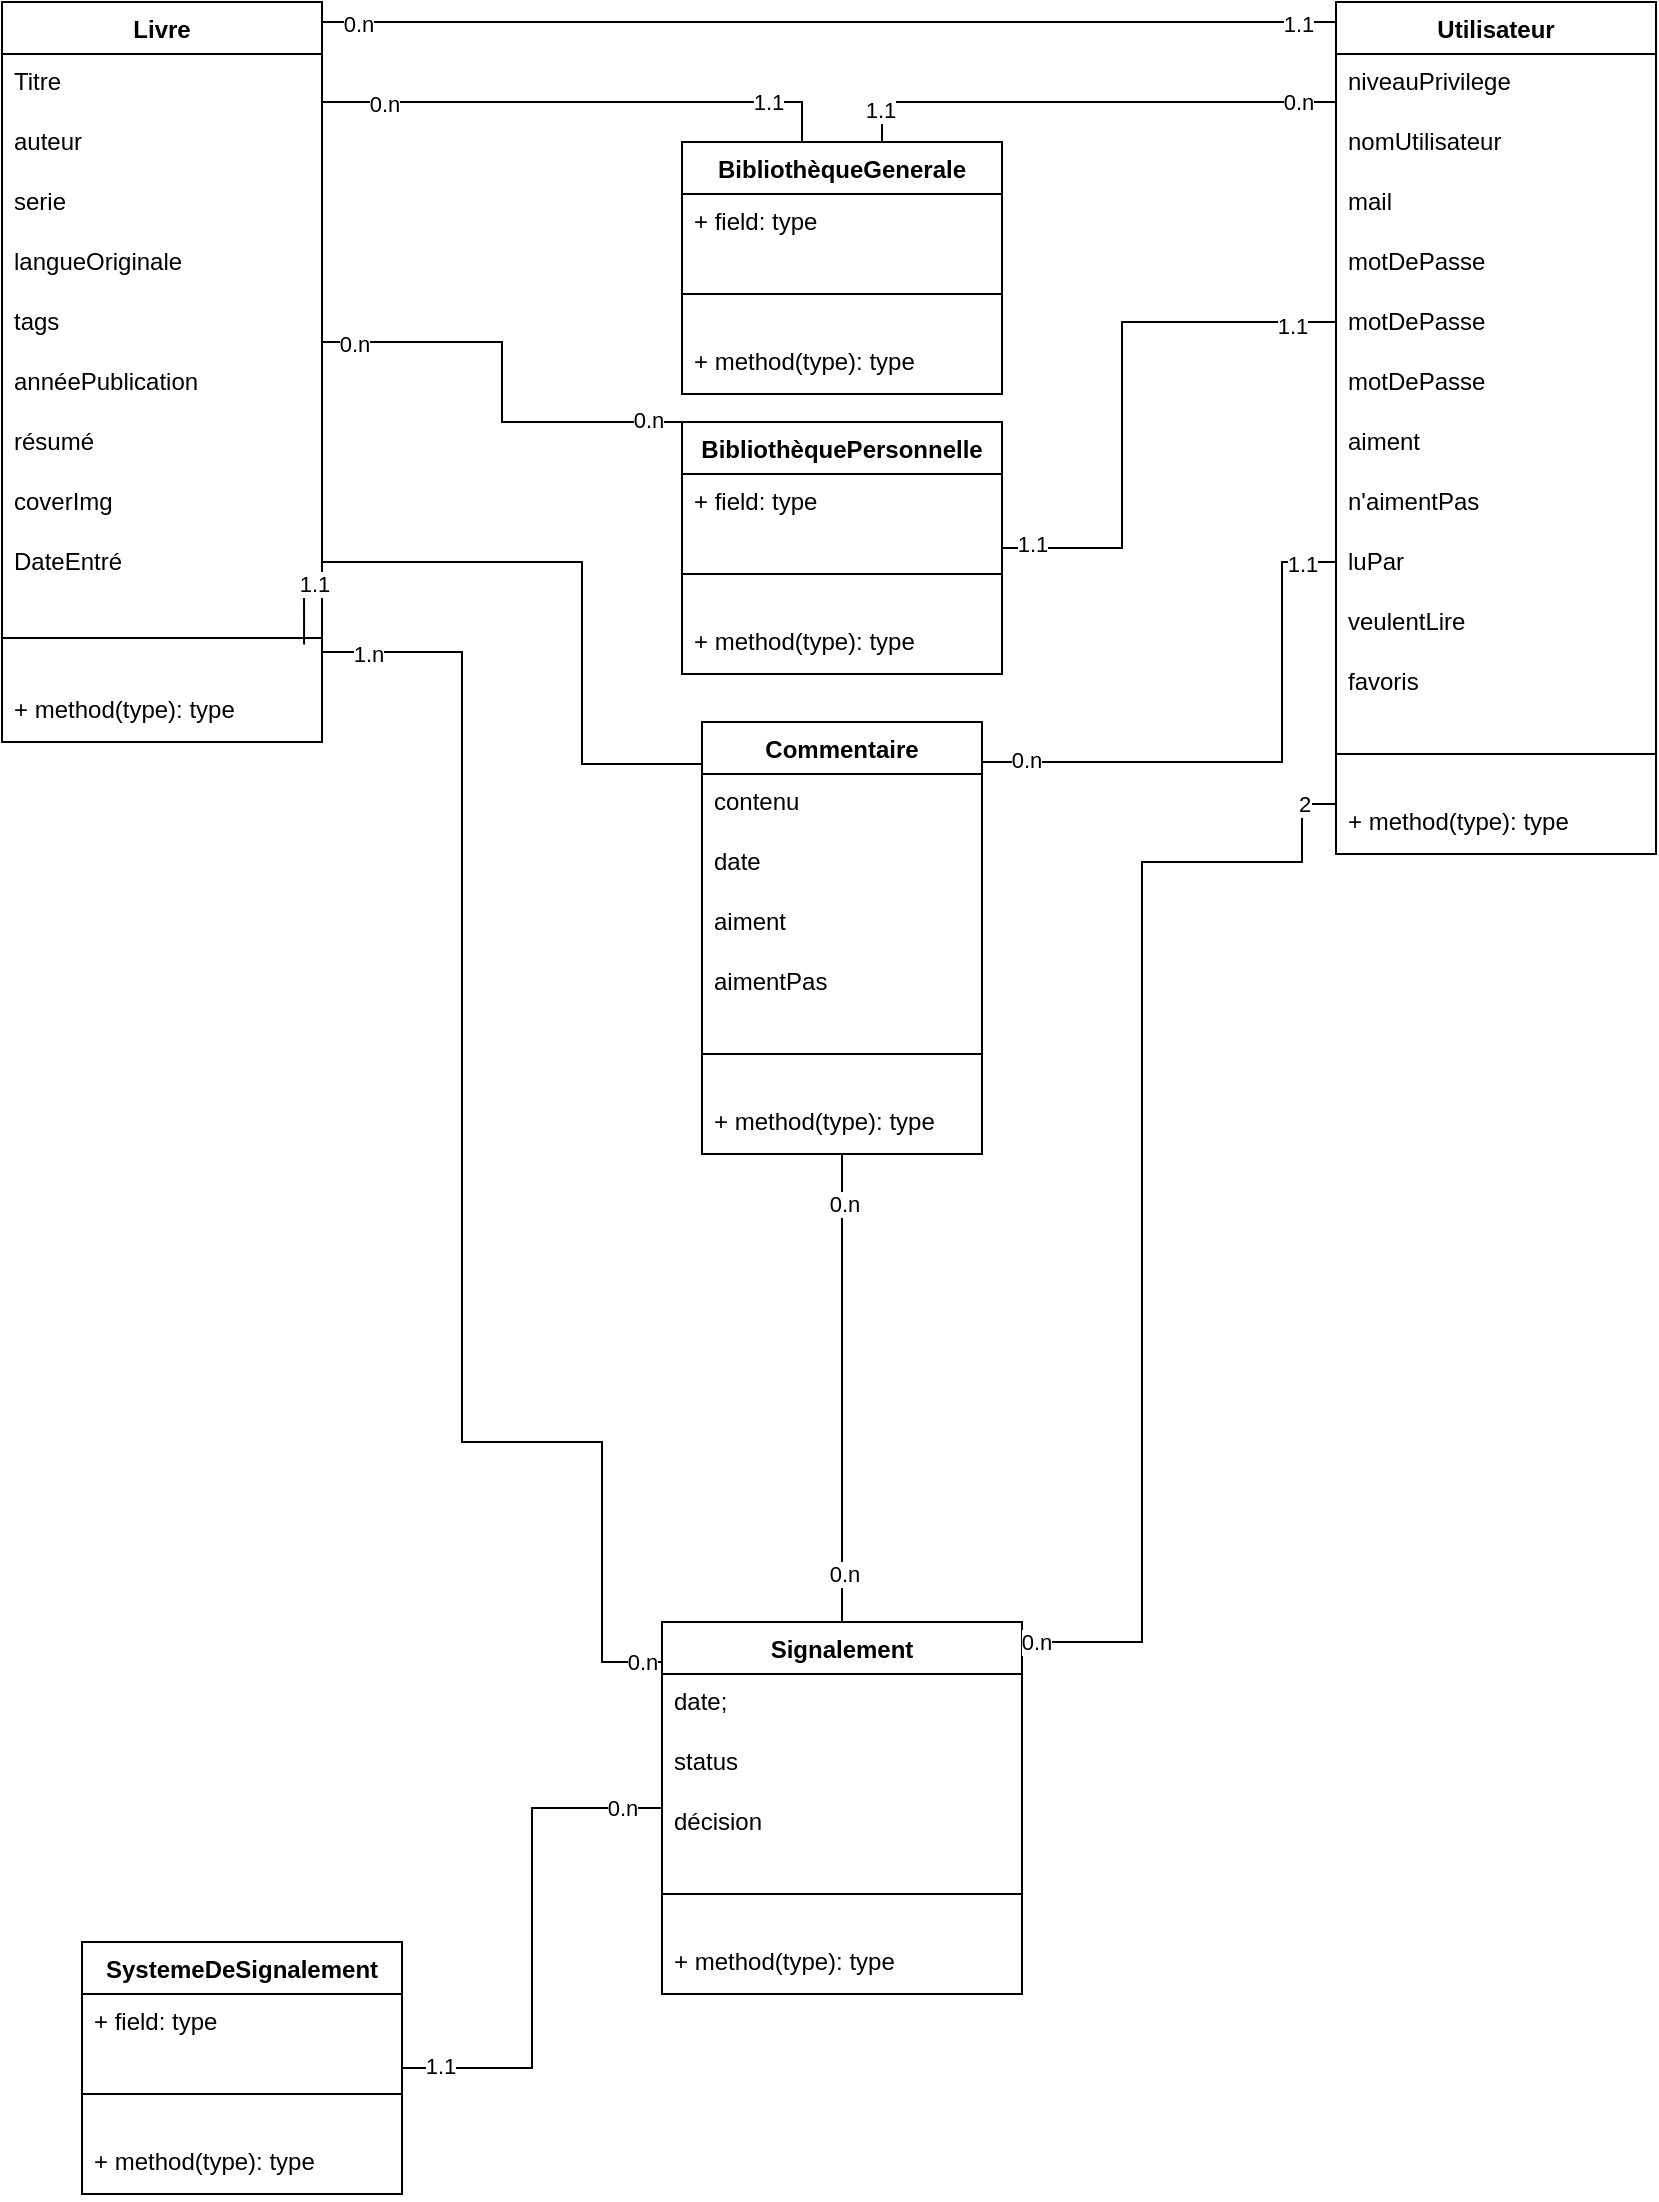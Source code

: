 <mxfile version="20.7.4" type="device" pages="2"><diagram id="C5RBs43oDa-KdzZeNtuy" name="DiagrammClass"><mxGraphModel dx="794" dy="519" grid="1" gridSize="10" guides="1" tooltips="1" connect="1" arrows="1" fold="1" page="1" pageScale="1" pageWidth="827" pageHeight="1169" math="0" shadow="0"><root><mxCell id="WIyWlLk6GJQsqaUBKTNV-0"/><mxCell id="WIyWlLk6GJQsqaUBKTNV-1" parent="WIyWlLk6GJQsqaUBKTNV-0"/><mxCell id="CFWIv7PvReUR9ONlP3-6-15" style="edgeStyle=orthogonalEdgeStyle;rounded=0;orthogonalLoop=1;jettySize=auto;html=1;endArrow=none;endFill=0;" parent="WIyWlLk6GJQsqaUBKTNV-1" source="B0ghlHL5mzO297u4Fghe-15" target="B0ghlHL5mzO297u4Fghe-45" edge="1"><mxGeometry relative="1" as="geometry"/></mxCell><mxCell id="CFWIv7PvReUR9ONlP3-6-16" value="1.1" style="edgeLabel;html=1;align=center;verticalAlign=middle;resizable=0;points=[];" parent="CFWIv7PvReUR9ONlP3-6-15" vertex="1" connectable="0"><mxGeometry x="-0.857" y="1" relative="1" as="geometry"><mxPoint as="offset"/></mxGeometry></mxCell><mxCell id="CFWIv7PvReUR9ONlP3-6-17" value="0.n" style="edgeLabel;html=1;align=center;verticalAlign=middle;resizable=0;points=[];" parent="CFWIv7PvReUR9ONlP3-6-15" vertex="1" connectable="0"><mxGeometry x="0.848" relative="1" as="geometry"><mxPoint as="offset"/></mxGeometry></mxCell><mxCell id="B0ghlHL5mzO297u4Fghe-15" value="SystemeDeSignalement" style="swimlane;fontStyle=1;align=center;verticalAlign=top;childLayout=stackLayout;horizontal=1;startSize=26;horizontalStack=0;resizeParent=1;resizeParentMax=0;resizeLast=0;collapsible=1;marginBottom=0;" parent="WIyWlLk6GJQsqaUBKTNV-1" vertex="1"><mxGeometry x="40" y="980" width="160" height="126" as="geometry"/></mxCell><mxCell id="B0ghlHL5mzO297u4Fghe-16" value="+ field: type" style="text;strokeColor=none;fillColor=none;align=left;verticalAlign=top;spacingLeft=4;spacingRight=4;overflow=hidden;rotatable=0;points=[[0,0.5],[1,0.5]];portConstraint=eastwest;" parent="B0ghlHL5mzO297u4Fghe-15" vertex="1"><mxGeometry y="26" width="160" height="30" as="geometry"/></mxCell><mxCell id="B0ghlHL5mzO297u4Fghe-17" value="" style="line;strokeWidth=1;fillColor=none;align=left;verticalAlign=middle;spacingTop=-1;spacingLeft=3;spacingRight=3;rotatable=0;labelPosition=right;points=[];portConstraint=eastwest;strokeColor=inherit;" parent="B0ghlHL5mzO297u4Fghe-15" vertex="1"><mxGeometry y="56" width="160" height="40" as="geometry"/></mxCell><mxCell id="B0ghlHL5mzO297u4Fghe-18" value="+ method(type): type" style="text;strokeColor=none;fillColor=none;align=left;verticalAlign=top;spacingLeft=4;spacingRight=4;overflow=hidden;rotatable=0;points=[[0,0.5],[1,0.5]];portConstraint=eastwest;" parent="B0ghlHL5mzO297u4Fghe-15" vertex="1"><mxGeometry y="96" width="160" height="30" as="geometry"/></mxCell><mxCell id="CFWIv7PvReUR9ONlP3-6-1" style="edgeStyle=orthogonalEdgeStyle;rounded=0;orthogonalLoop=1;jettySize=auto;html=1;exitX=1;exitY=0;exitDx=0;exitDy=0;endArrow=none;endFill=0;" parent="WIyWlLk6GJQsqaUBKTNV-1" source="B0ghlHL5mzO297u4Fghe-23" target="B0ghlHL5mzO297u4Fghe-27" edge="1"><mxGeometry relative="1" as="geometry"><Array as="points"><mxPoint x="160" y="20"/></Array></mxGeometry></mxCell><mxCell id="CFWIv7PvReUR9ONlP3-6-2" value="0.n" style="edgeLabel;html=1;align=center;verticalAlign=middle;resizable=0;points=[];" parent="CFWIv7PvReUR9ONlP3-6-1" vertex="1" connectable="0"><mxGeometry x="-0.892" y="-1" relative="1" as="geometry"><mxPoint as="offset"/></mxGeometry></mxCell><mxCell id="CFWIv7PvReUR9ONlP3-6-3" value="1.1" style="edgeLabel;html=1;align=center;verticalAlign=middle;resizable=0;points=[];" parent="CFWIv7PvReUR9ONlP3-6-1" vertex="1" connectable="0"><mxGeometry x="0.926" y="-1" relative="1" as="geometry"><mxPoint as="offset"/></mxGeometry></mxCell><mxCell id="B0ghlHL5mzO297u4Fghe-23" value="Livre" style="swimlane;fontStyle=1;align=center;verticalAlign=top;childLayout=stackLayout;horizontal=1;startSize=26;horizontalStack=0;resizeParent=1;resizeParentMax=0;resizeLast=0;collapsible=1;marginBottom=0;" parent="WIyWlLk6GJQsqaUBKTNV-1" vertex="1"><mxGeometry y="10" width="160" height="370" as="geometry"/></mxCell><mxCell id="B0ghlHL5mzO297u4Fghe-49" value="Titre" style="text;strokeColor=none;fillColor=none;align=left;verticalAlign=top;spacingLeft=4;spacingRight=4;overflow=hidden;rotatable=0;points=[[0,0.5],[1,0.5]];portConstraint=eastwest;" parent="B0ghlHL5mzO297u4Fghe-23" vertex="1"><mxGeometry y="26" width="160" height="30" as="geometry"/></mxCell><mxCell id="B0ghlHL5mzO297u4Fghe-50" value="auteur" style="text;strokeColor=none;fillColor=none;align=left;verticalAlign=top;spacingLeft=4;spacingRight=4;overflow=hidden;rotatable=0;points=[[0,0.5],[1,0.5]];portConstraint=eastwest;" parent="B0ghlHL5mzO297u4Fghe-23" vertex="1"><mxGeometry y="56" width="160" height="30" as="geometry"/></mxCell><mxCell id="B0ghlHL5mzO297u4Fghe-52" value="serie" style="text;strokeColor=none;fillColor=none;align=left;verticalAlign=top;spacingLeft=4;spacingRight=4;overflow=hidden;rotatable=0;points=[[0,0.5],[1,0.5]];portConstraint=eastwest;" parent="B0ghlHL5mzO297u4Fghe-23" vertex="1"><mxGeometry y="86" width="160" height="30" as="geometry"/></mxCell><mxCell id="B0ghlHL5mzO297u4Fghe-53" value="langueOriginale" style="text;strokeColor=none;fillColor=none;align=left;verticalAlign=top;spacingLeft=4;spacingRight=4;overflow=hidden;rotatable=0;points=[[0,0.5],[1,0.5]];portConstraint=eastwest;" parent="B0ghlHL5mzO297u4Fghe-23" vertex="1"><mxGeometry y="116" width="160" height="30" as="geometry"/></mxCell><mxCell id="B0ghlHL5mzO297u4Fghe-54" value="tags" style="text;strokeColor=none;fillColor=none;align=left;verticalAlign=top;spacingLeft=4;spacingRight=4;overflow=hidden;rotatable=0;points=[[0,0.5],[1,0.5]];portConstraint=eastwest;" parent="B0ghlHL5mzO297u4Fghe-23" vertex="1"><mxGeometry y="146" width="160" height="30" as="geometry"/></mxCell><mxCell id="B0ghlHL5mzO297u4Fghe-55" value="annéePublication" style="text;strokeColor=none;fillColor=none;align=left;verticalAlign=top;spacingLeft=4;spacingRight=4;overflow=hidden;rotatable=0;points=[[0,0.5],[1,0.5]];portConstraint=eastwest;" parent="B0ghlHL5mzO297u4Fghe-23" vertex="1"><mxGeometry y="176" width="160" height="30" as="geometry"/></mxCell><mxCell id="B0ghlHL5mzO297u4Fghe-56" value="résumé" style="text;strokeColor=none;fillColor=none;align=left;verticalAlign=top;spacingLeft=4;spacingRight=4;overflow=hidden;rotatable=0;points=[[0,0.5],[1,0.5]];portConstraint=eastwest;" parent="B0ghlHL5mzO297u4Fghe-23" vertex="1"><mxGeometry y="206" width="160" height="30" as="geometry"/></mxCell><mxCell id="B0ghlHL5mzO297u4Fghe-24" value="coverImg" style="text;strokeColor=none;fillColor=none;align=left;verticalAlign=top;spacingLeft=4;spacingRight=4;overflow=hidden;rotatable=0;points=[[0,0.5],[1,0.5]];portConstraint=eastwest;" parent="B0ghlHL5mzO297u4Fghe-23" vertex="1"><mxGeometry y="236" width="160" height="30" as="geometry"/></mxCell><mxCell id="Ghxrd2uCGLjS5y1LBgrg-0" value="DateEntré" style="text;strokeColor=none;fillColor=none;align=left;verticalAlign=top;spacingLeft=4;spacingRight=4;overflow=hidden;rotatable=0;points=[[0,0.5],[1,0.5]];portConstraint=eastwest;" vertex="1" parent="B0ghlHL5mzO297u4Fghe-23"><mxGeometry y="266" width="160" height="30" as="geometry"/></mxCell><mxCell id="B0ghlHL5mzO297u4Fghe-25" value="" style="line;strokeWidth=1;fillColor=none;align=left;verticalAlign=middle;spacingTop=-1;spacingLeft=3;spacingRight=3;rotatable=0;labelPosition=right;points=[];portConstraint=eastwest;strokeColor=inherit;" parent="B0ghlHL5mzO297u4Fghe-23" vertex="1"><mxGeometry y="296" width="160" height="44" as="geometry"/></mxCell><mxCell id="B0ghlHL5mzO297u4Fghe-26" value="+ method(type): type" style="text;strokeColor=none;fillColor=none;align=left;verticalAlign=top;spacingLeft=4;spacingRight=4;overflow=hidden;rotatable=0;points=[[0,0.5],[1,0.5]];portConstraint=eastwest;" parent="B0ghlHL5mzO297u4Fghe-23" vertex="1"><mxGeometry y="340" width="160" height="30" as="geometry"/></mxCell><mxCell id="B0ghlHL5mzO297u4Fghe-27" value="Utilisateur" style="swimlane;fontStyle=1;align=center;verticalAlign=top;childLayout=stackLayout;horizontal=1;startSize=26;horizontalStack=0;resizeParent=1;resizeParentMax=0;resizeLast=0;collapsible=1;marginBottom=0;" parent="WIyWlLk6GJQsqaUBKTNV-1" vertex="1"><mxGeometry x="667" y="10" width="160" height="426" as="geometry"/></mxCell><mxCell id="B0ghlHL5mzO297u4Fghe-28" value="niveauPrivilege&#10;" style="text;strokeColor=none;fillColor=none;align=left;verticalAlign=top;spacingLeft=4;spacingRight=4;overflow=hidden;rotatable=0;points=[[0,0.5],[1,0.5]];portConstraint=eastwest;" parent="B0ghlHL5mzO297u4Fghe-27" vertex="1"><mxGeometry y="26" width="160" height="30" as="geometry"/></mxCell><mxCell id="B0ghlHL5mzO297u4Fghe-62" value="nomUtilisateur" style="text;strokeColor=none;fillColor=none;align=left;verticalAlign=top;spacingLeft=4;spacingRight=4;overflow=hidden;rotatable=0;points=[[0,0.5],[1,0.5]];portConstraint=eastwest;" parent="B0ghlHL5mzO297u4Fghe-27" vertex="1"><mxGeometry y="56" width="160" height="30" as="geometry"/></mxCell><mxCell id="B0ghlHL5mzO297u4Fghe-63" value="mail" style="text;strokeColor=none;fillColor=none;align=left;verticalAlign=top;spacingLeft=4;spacingRight=4;overflow=hidden;rotatable=0;points=[[0,0.5],[1,0.5]];portConstraint=eastwest;" parent="B0ghlHL5mzO297u4Fghe-27" vertex="1"><mxGeometry y="86" width="160" height="30" as="geometry"/></mxCell><mxCell id="B0ghlHL5mzO297u4Fghe-64" value="motDePasse" style="text;strokeColor=none;fillColor=none;align=left;verticalAlign=top;spacingLeft=4;spacingRight=4;overflow=hidden;rotatable=0;points=[[0,0.5],[1,0.5]];portConstraint=eastwest;" parent="B0ghlHL5mzO297u4Fghe-27" vertex="1"><mxGeometry y="116" width="160" height="30" as="geometry"/></mxCell><mxCell id="qFow7O26a5FMl3_uSP2H-0" value="motDePasse" style="text;strokeColor=none;fillColor=none;align=left;verticalAlign=top;spacingLeft=4;spacingRight=4;overflow=hidden;rotatable=0;points=[[0,0.5],[1,0.5]];portConstraint=eastwest;" vertex="1" parent="B0ghlHL5mzO297u4Fghe-27"><mxGeometry y="146" width="160" height="30" as="geometry"/></mxCell><mxCell id="B0ghlHL5mzO297u4Fghe-66" value="motDePasse" style="text;strokeColor=none;fillColor=none;align=left;verticalAlign=top;spacingLeft=4;spacingRight=4;overflow=hidden;rotatable=0;points=[[0,0.5],[1,0.5]];portConstraint=eastwest;" parent="B0ghlHL5mzO297u4Fghe-27" vertex="1"><mxGeometry y="176" width="160" height="30" as="geometry"/></mxCell><mxCell id="B0ghlHL5mzO297u4Fghe-57" value="aiment" style="text;strokeColor=none;fillColor=none;align=left;verticalAlign=top;spacingLeft=4;spacingRight=4;overflow=hidden;rotatable=0;points=[[0,0.5],[1,0.5]];portConstraint=eastwest;" parent="B0ghlHL5mzO297u4Fghe-27" vertex="1"><mxGeometry y="206" width="160" height="30" as="geometry"/></mxCell><mxCell id="B0ghlHL5mzO297u4Fghe-58" value="n'aimentPas" style="text;strokeColor=none;fillColor=none;align=left;verticalAlign=top;spacingLeft=4;spacingRight=4;overflow=hidden;rotatable=0;points=[[0,0.5],[1,0.5]];portConstraint=eastwest;" parent="B0ghlHL5mzO297u4Fghe-27" vertex="1"><mxGeometry y="236" width="160" height="30" as="geometry"/></mxCell><mxCell id="B0ghlHL5mzO297u4Fghe-59" value="luPar" style="text;strokeColor=none;fillColor=none;align=left;verticalAlign=top;spacingLeft=4;spacingRight=4;overflow=hidden;rotatable=0;points=[[0,0.5],[1,0.5]];portConstraint=eastwest;" parent="B0ghlHL5mzO297u4Fghe-27" vertex="1"><mxGeometry y="266" width="160" height="30" as="geometry"/></mxCell><mxCell id="B0ghlHL5mzO297u4Fghe-60" value="veulentLire" style="text;strokeColor=none;fillColor=none;align=left;verticalAlign=top;spacingLeft=4;spacingRight=4;overflow=hidden;rotatable=0;points=[[0,0.5],[1,0.5]];portConstraint=eastwest;" parent="B0ghlHL5mzO297u4Fghe-27" vertex="1"><mxGeometry y="296" width="160" height="30" as="geometry"/></mxCell><mxCell id="B0ghlHL5mzO297u4Fghe-61" value="favoris" style="text;strokeColor=none;fillColor=none;align=left;verticalAlign=top;spacingLeft=4;spacingRight=4;overflow=hidden;rotatable=0;points=[[0,0.5],[1,0.5]];portConstraint=eastwest;" parent="B0ghlHL5mzO297u4Fghe-27" vertex="1"><mxGeometry y="326" width="160" height="30" as="geometry"/></mxCell><mxCell id="B0ghlHL5mzO297u4Fghe-29" value="" style="line;strokeWidth=1;fillColor=none;align=left;verticalAlign=middle;spacingTop=-1;spacingLeft=3;spacingRight=3;rotatable=0;labelPosition=right;points=[];portConstraint=eastwest;strokeColor=inherit;" parent="B0ghlHL5mzO297u4Fghe-27" vertex="1"><mxGeometry y="356" width="160" height="40" as="geometry"/></mxCell><mxCell id="B0ghlHL5mzO297u4Fghe-30" value="+ method(type): type" style="text;strokeColor=none;fillColor=none;align=left;verticalAlign=top;spacingLeft=4;spacingRight=4;overflow=hidden;rotatable=0;points=[[0,0.5],[1,0.5]];portConstraint=eastwest;" parent="B0ghlHL5mzO297u4Fghe-27" vertex="1"><mxGeometry y="396" width="160" height="30" as="geometry"/></mxCell><mxCell id="CFWIv7PvReUR9ONlP3-6-10" style="edgeStyle=orthogonalEdgeStyle;rounded=0;orthogonalLoop=1;jettySize=auto;html=1;exitX=0;exitY=0;exitDx=0;exitDy=0;endArrow=none;endFill=0;" parent="WIyWlLk6GJQsqaUBKTNV-1" source="B0ghlHL5mzO297u4Fghe-31" target="B0ghlHL5mzO297u4Fghe-23" edge="1"><mxGeometry relative="1" as="geometry"><Array as="points"><mxPoint x="250" y="220"/><mxPoint x="250" y="180"/></Array></mxGeometry></mxCell><mxCell id="CFWIv7PvReUR9ONlP3-6-11" value="0.n" style="edgeLabel;html=1;align=center;verticalAlign=middle;resizable=0;points=[];" parent="CFWIv7PvReUR9ONlP3-6-10" vertex="1" connectable="0"><mxGeometry x="0.855" y="1" relative="1" as="geometry"><mxPoint as="offset"/></mxGeometry></mxCell><mxCell id="CFWIv7PvReUR9ONlP3-6-12" value="0.n" style="edgeLabel;html=1;align=center;verticalAlign=middle;resizable=0;points=[];" parent="CFWIv7PvReUR9ONlP3-6-10" vertex="1" connectable="0"><mxGeometry x="-0.846" y="-1" relative="1" as="geometry"><mxPoint as="offset"/></mxGeometry></mxCell><mxCell id="B0ghlHL5mzO297u4Fghe-31" value="BibliothèquePersonnelle" style="swimlane;fontStyle=1;align=center;verticalAlign=top;childLayout=stackLayout;horizontal=1;startSize=26;horizontalStack=0;resizeParent=1;resizeParentMax=0;resizeLast=0;collapsible=1;marginBottom=0;" parent="WIyWlLk6GJQsqaUBKTNV-1" vertex="1"><mxGeometry x="340" y="220" width="160" height="126" as="geometry"/></mxCell><mxCell id="B0ghlHL5mzO297u4Fghe-32" value="+ field: type" style="text;strokeColor=none;fillColor=none;align=left;verticalAlign=top;spacingLeft=4;spacingRight=4;overflow=hidden;rotatable=0;points=[[0,0.5],[1,0.5]];portConstraint=eastwest;" parent="B0ghlHL5mzO297u4Fghe-31" vertex="1"><mxGeometry y="26" width="160" height="30" as="geometry"/></mxCell><mxCell id="B0ghlHL5mzO297u4Fghe-33" value="" style="line;strokeWidth=1;fillColor=none;align=left;verticalAlign=middle;spacingTop=-1;spacingLeft=3;spacingRight=3;rotatable=0;labelPosition=right;points=[];portConstraint=eastwest;strokeColor=inherit;" parent="B0ghlHL5mzO297u4Fghe-31" vertex="1"><mxGeometry y="56" width="160" height="40" as="geometry"/></mxCell><mxCell id="B0ghlHL5mzO297u4Fghe-34" value="+ method(type): type" style="text;strokeColor=none;fillColor=none;align=left;verticalAlign=top;spacingLeft=4;spacingRight=4;overflow=hidden;rotatable=0;points=[[0,0.5],[1,0.5]];portConstraint=eastwest;" parent="B0ghlHL5mzO297u4Fghe-31" vertex="1"><mxGeometry y="96" width="160" height="30" as="geometry"/></mxCell><mxCell id="B0ghlHL5mzO297u4Fghe-109" style="edgeStyle=orthogonalEdgeStyle;rounded=0;orthogonalLoop=1;jettySize=auto;html=1;entryX=0.5;entryY=0;entryDx=0;entryDy=0;endArrow=none;endFill=0;" parent="WIyWlLk6GJQsqaUBKTNV-1" source="B0ghlHL5mzO297u4Fghe-35" target="B0ghlHL5mzO297u4Fghe-45" edge="1"><mxGeometry relative="1" as="geometry"/></mxCell><mxCell id="B0ghlHL5mzO297u4Fghe-128" value="0.n" style="edgeLabel;html=1;align=center;verticalAlign=middle;resizable=0;points=[];" parent="B0ghlHL5mzO297u4Fghe-109" vertex="1" connectable="0"><mxGeometry x="-0.785" y="1" relative="1" as="geometry"><mxPoint as="offset"/></mxGeometry></mxCell><mxCell id="B0ghlHL5mzO297u4Fghe-129" value="0.n" style="edgeLabel;html=1;align=center;verticalAlign=middle;resizable=0;points=[];" parent="B0ghlHL5mzO297u4Fghe-109" vertex="1" connectable="0"><mxGeometry x="0.793" y="1" relative="1" as="geometry"><mxPoint as="offset"/></mxGeometry></mxCell><mxCell id="B0ghlHL5mzO297u4Fghe-35" value="Commentaire" style="swimlane;fontStyle=1;align=center;verticalAlign=top;childLayout=stackLayout;horizontal=1;startSize=26;horizontalStack=0;resizeParent=1;resizeParentMax=0;resizeLast=0;collapsible=1;marginBottom=0;" parent="WIyWlLk6GJQsqaUBKTNV-1" vertex="1"><mxGeometry x="350" y="370" width="140" height="216" as="geometry"/></mxCell><mxCell id="B0ghlHL5mzO297u4Fghe-36" value="contenu" style="text;strokeColor=none;fillColor=none;align=left;verticalAlign=top;spacingLeft=4;spacingRight=4;overflow=hidden;rotatable=0;points=[[0,0.5],[1,0.5]];portConstraint=eastwest;" parent="B0ghlHL5mzO297u4Fghe-35" vertex="1"><mxGeometry y="26" width="140" height="30" as="geometry"/></mxCell><mxCell id="B0ghlHL5mzO297u4Fghe-67" value="date" style="text;strokeColor=none;fillColor=none;align=left;verticalAlign=top;spacingLeft=4;spacingRight=4;overflow=hidden;rotatable=0;points=[[0,0.5],[1,0.5]];portConstraint=eastwest;" parent="B0ghlHL5mzO297u4Fghe-35" vertex="1"><mxGeometry y="56" width="140" height="30" as="geometry"/></mxCell><mxCell id="B0ghlHL5mzO297u4Fghe-73" value="aiment" style="text;strokeColor=none;fillColor=none;align=left;verticalAlign=top;spacingLeft=4;spacingRight=4;overflow=hidden;rotatable=0;points=[[0,0.5],[1,0.5]];portConstraint=eastwest;" parent="B0ghlHL5mzO297u4Fghe-35" vertex="1"><mxGeometry y="86" width="140" height="30" as="geometry"/></mxCell><mxCell id="B0ghlHL5mzO297u4Fghe-74" value="aimentPas" style="text;strokeColor=none;fillColor=none;align=left;verticalAlign=top;spacingLeft=4;spacingRight=4;overflow=hidden;rotatable=0;points=[[0,0.5],[1,0.5]];portConstraint=eastwest;" parent="B0ghlHL5mzO297u4Fghe-35" vertex="1"><mxGeometry y="116" width="140" height="30" as="geometry"/></mxCell><mxCell id="B0ghlHL5mzO297u4Fghe-37" value="" style="line;strokeWidth=1;fillColor=none;align=left;verticalAlign=middle;spacingTop=-1;spacingLeft=3;spacingRight=3;rotatable=0;labelPosition=right;points=[];portConstraint=eastwest;strokeColor=inherit;" parent="B0ghlHL5mzO297u4Fghe-35" vertex="1"><mxGeometry y="146" width="140" height="40" as="geometry"/></mxCell><mxCell id="B0ghlHL5mzO297u4Fghe-38" value="+ method(type): type" style="text;strokeColor=none;fillColor=none;align=left;verticalAlign=top;spacingLeft=4;spacingRight=4;overflow=hidden;rotatable=0;points=[[0,0.5],[1,0.5]];portConstraint=eastwest;" parent="B0ghlHL5mzO297u4Fghe-35" vertex="1"><mxGeometry y="186" width="140" height="30" as="geometry"/></mxCell><mxCell id="CFWIv7PvReUR9ONlP3-6-4" style="edgeStyle=orthogonalEdgeStyle;rounded=0;orthogonalLoop=1;jettySize=auto;html=1;exitX=0.75;exitY=0;exitDx=0;exitDy=0;endArrow=none;endFill=0;" parent="WIyWlLk6GJQsqaUBKTNV-1" source="B0ghlHL5mzO297u4Fghe-39" target="B0ghlHL5mzO297u4Fghe-27" edge="1"><mxGeometry relative="1" as="geometry"><Array as="points"><mxPoint x="440" y="80"/><mxPoint x="440" y="60"/></Array></mxGeometry></mxCell><mxCell id="CFWIv7PvReUR9ONlP3-6-5" value="1.1" style="edgeLabel;html=1;align=center;verticalAlign=middle;resizable=0;points=[];" parent="CFWIv7PvReUR9ONlP3-6-4" vertex="1" connectable="0"><mxGeometry x="-0.727" y="1" relative="1" as="geometry"><mxPoint as="offset"/></mxGeometry></mxCell><mxCell id="CFWIv7PvReUR9ONlP3-6-6" value="0.n" style="edgeLabel;html=1;align=center;verticalAlign=middle;resizable=0;points=[];" parent="CFWIv7PvReUR9ONlP3-6-4" vertex="1" connectable="0"><mxGeometry x="0.859" relative="1" as="geometry"><mxPoint as="offset"/></mxGeometry></mxCell><mxCell id="CFWIv7PvReUR9ONlP3-6-7" style="edgeStyle=orthogonalEdgeStyle;rounded=0;orthogonalLoop=1;jettySize=auto;html=1;exitX=0;exitY=0;exitDx=0;exitDy=0;endArrow=none;endFill=0;" parent="WIyWlLk6GJQsqaUBKTNV-1" source="B0ghlHL5mzO297u4Fghe-39" target="B0ghlHL5mzO297u4Fghe-23" edge="1"><mxGeometry relative="1" as="geometry"><Array as="points"><mxPoint x="400" y="80"/><mxPoint x="400" y="60"/></Array></mxGeometry></mxCell><mxCell id="CFWIv7PvReUR9ONlP3-6-8" value="0.n" style="edgeLabel;html=1;align=center;verticalAlign=middle;resizable=0;points=[];" parent="CFWIv7PvReUR9ONlP3-6-7" vertex="1" connectable="0"><mxGeometry x="0.81" y="1" relative="1" as="geometry"><mxPoint as="offset"/></mxGeometry></mxCell><mxCell id="CFWIv7PvReUR9ONlP3-6-9" value="1.1" style="edgeLabel;html=1;align=center;verticalAlign=middle;resizable=0;points=[];" parent="CFWIv7PvReUR9ONlP3-6-7" vertex="1" connectable="0"><mxGeometry x="-0.73" relative="1" as="geometry"><mxPoint y="-20" as="offset"/></mxGeometry></mxCell><mxCell id="B0ghlHL5mzO297u4Fghe-39" value="BibliothèqueGenerale" style="swimlane;fontStyle=1;align=center;verticalAlign=top;childLayout=stackLayout;horizontal=1;startSize=26;horizontalStack=0;resizeParent=1;resizeParentMax=0;resizeLast=0;collapsible=1;marginBottom=0;" parent="WIyWlLk6GJQsqaUBKTNV-1" vertex="1"><mxGeometry x="340" y="80" width="160" height="126" as="geometry"/></mxCell><mxCell id="B0ghlHL5mzO297u4Fghe-40" value="+ field: type" style="text;strokeColor=none;fillColor=none;align=left;verticalAlign=top;spacingLeft=4;spacingRight=4;overflow=hidden;rotatable=0;points=[[0,0.5],[1,0.5]];portConstraint=eastwest;" parent="B0ghlHL5mzO297u4Fghe-39" vertex="1"><mxGeometry y="26" width="160" height="30" as="geometry"/></mxCell><mxCell id="B0ghlHL5mzO297u4Fghe-41" value="" style="line;strokeWidth=1;fillColor=none;align=left;verticalAlign=middle;spacingTop=-1;spacingLeft=3;spacingRight=3;rotatable=0;labelPosition=right;points=[];portConstraint=eastwest;strokeColor=inherit;" parent="B0ghlHL5mzO297u4Fghe-39" vertex="1"><mxGeometry y="56" width="160" height="40" as="geometry"/></mxCell><mxCell id="B0ghlHL5mzO297u4Fghe-42" value="+ method(type): type" style="text;strokeColor=none;fillColor=none;align=left;verticalAlign=top;spacingLeft=4;spacingRight=4;overflow=hidden;rotatable=0;points=[[0,0.5],[1,0.5]];portConstraint=eastwest;" parent="B0ghlHL5mzO297u4Fghe-39" vertex="1"><mxGeometry y="96" width="160" height="30" as="geometry"/></mxCell><mxCell id="B0ghlHL5mzO297u4Fghe-110" style="edgeStyle=orthogonalEdgeStyle;rounded=0;orthogonalLoop=1;jettySize=auto;html=1;entryX=0;entryY=0.5;entryDx=0;entryDy=0;endArrow=none;endFill=0;startArrow=none;" parent="WIyWlLk6GJQsqaUBKTNV-1" target="B0ghlHL5mzO297u4Fghe-30" edge="1"><mxGeometry relative="1" as="geometry"><Array as="points"><mxPoint x="570" y="440"/><mxPoint x="650" y="440"/><mxPoint x="650" y="411"/></Array><mxPoint x="570" y="610" as="sourcePoint"/></mxGeometry></mxCell><mxCell id="B0ghlHL5mzO297u4Fghe-127" value="2" style="edgeLabel;html=1;align=center;verticalAlign=middle;resizable=0;points=[];" parent="B0ghlHL5mzO297u4Fghe-110" vertex="1" connectable="0"><mxGeometry x="0.829" relative="1" as="geometry"><mxPoint as="offset"/></mxGeometry></mxCell><mxCell id="B0ghlHL5mzO297u4Fghe-45" value="Signalement" style="swimlane;fontStyle=1;align=center;verticalAlign=top;childLayout=stackLayout;horizontal=1;startSize=26;horizontalStack=0;resizeParent=1;resizeParentMax=0;resizeLast=0;collapsible=1;marginBottom=0;" parent="WIyWlLk6GJQsqaUBKTNV-1" vertex="1"><mxGeometry x="330" y="820" width="180" height="186" as="geometry"/></mxCell><mxCell id="B0ghlHL5mzO297u4Fghe-76" value="date;" style="text;strokeColor=none;fillColor=none;align=left;verticalAlign=top;spacingLeft=4;spacingRight=4;overflow=hidden;rotatable=0;points=[[0,0.5],[1,0.5]];portConstraint=eastwest;" parent="B0ghlHL5mzO297u4Fghe-45" vertex="1"><mxGeometry y="26" width="180" height="30" as="geometry"/></mxCell><mxCell id="B0ghlHL5mzO297u4Fghe-46" value="status" style="text;strokeColor=none;fillColor=none;align=left;verticalAlign=top;spacingLeft=4;spacingRight=4;overflow=hidden;rotatable=0;points=[[0,0.5],[1,0.5]];portConstraint=eastwest;" parent="B0ghlHL5mzO297u4Fghe-45" vertex="1"><mxGeometry y="56" width="180" height="30" as="geometry"/></mxCell><mxCell id="B0ghlHL5mzO297u4Fghe-83" value="décision" style="text;strokeColor=none;fillColor=none;align=left;verticalAlign=top;spacingLeft=4;spacingRight=4;overflow=hidden;rotatable=0;points=[[0,0.5],[1,0.5]];portConstraint=eastwest;" parent="B0ghlHL5mzO297u4Fghe-45" vertex="1"><mxGeometry y="86" width="180" height="30" as="geometry"/></mxCell><mxCell id="B0ghlHL5mzO297u4Fghe-47" value="" style="line;strokeWidth=1;fillColor=none;align=left;verticalAlign=middle;spacingTop=-1;spacingLeft=3;spacingRight=3;rotatable=0;labelPosition=right;points=[];portConstraint=eastwest;strokeColor=inherit;" parent="B0ghlHL5mzO297u4Fghe-45" vertex="1"><mxGeometry y="116" width="180" height="40" as="geometry"/></mxCell><mxCell id="B0ghlHL5mzO297u4Fghe-48" value="+ method(type): type" style="text;strokeColor=none;fillColor=none;align=left;verticalAlign=top;spacingLeft=4;spacingRight=4;overflow=hidden;rotatable=0;points=[[0,0.5],[1,0.5]];portConstraint=eastwest;" parent="B0ghlHL5mzO297u4Fghe-45" vertex="1"><mxGeometry y="156" width="180" height="30" as="geometry"/></mxCell><mxCell id="B0ghlHL5mzO297u4Fghe-105" style="edgeStyle=orthogonalEdgeStyle;rounded=0;orthogonalLoop=1;jettySize=auto;html=1;endArrow=none;endFill=0;startArrow=none;" parent="WIyWlLk6GJQsqaUBKTNV-1" source="B0ghlHL5mzO297u4Fghe-31" target="B0ghlHL5mzO297u4Fghe-27" edge="1"><mxGeometry relative="1" as="geometry"><mxPoint x="530" y="230" as="sourcePoint"/><Array as="points"><mxPoint x="560" y="283"/><mxPoint x="560" y="170"/></Array></mxGeometry></mxCell><mxCell id="B0ghlHL5mzO297u4Fghe-123" value="1.1" style="edgeLabel;html=1;align=center;verticalAlign=middle;resizable=0;points=[];" parent="B0ghlHL5mzO297u4Fghe-105" vertex="1" connectable="0"><mxGeometry x="0.838" y="-2" relative="1" as="geometry"><mxPoint as="offset"/></mxGeometry></mxCell><mxCell id="CFWIv7PvReUR9ONlP3-6-13" value="1.1" style="edgeLabel;html=1;align=center;verticalAlign=middle;resizable=0;points=[];" parent="B0ghlHL5mzO297u4Fghe-105" vertex="1" connectable="0"><mxGeometry x="-0.893" y="2" relative="1" as="geometry"><mxPoint as="offset"/></mxGeometry></mxCell><mxCell id="B0ghlHL5mzO297u4Fghe-108" style="edgeStyle=orthogonalEdgeStyle;rounded=0;orthogonalLoop=1;jettySize=auto;html=1;endArrow=none;endFill=0;startArrow=none;" parent="WIyWlLk6GJQsqaUBKTNV-1" source="B0ghlHL5mzO297u4Fghe-35" target="B0ghlHL5mzO297u4Fghe-27" edge="1"><mxGeometry relative="1" as="geometry"><mxPoint x="560" y="365" as="sourcePoint"/><Array as="points"><mxPoint x="640" y="390"/><mxPoint x="640" y="290"/></Array></mxGeometry></mxCell><mxCell id="B0ghlHL5mzO297u4Fghe-125" value="1.1" style="edgeLabel;html=1;align=center;verticalAlign=middle;resizable=0;points=[];" parent="B0ghlHL5mzO297u4Fghe-108" vertex="1" connectable="0"><mxGeometry x="0.875" y="-1" relative="1" as="geometry"><mxPoint as="offset"/></mxGeometry></mxCell><mxCell id="CFWIv7PvReUR9ONlP3-6-14" value="0.n" style="edgeLabel;html=1;align=center;verticalAlign=middle;resizable=0;points=[];" parent="B0ghlHL5mzO297u4Fghe-108" vertex="1" connectable="0"><mxGeometry x="-0.846" y="1" relative="1" as="geometry"><mxPoint as="offset"/></mxGeometry></mxCell><mxCell id="B0ghlHL5mzO297u4Fghe-112" value="0.n" style="edgeStyle=orthogonalEdgeStyle;rounded=0;orthogonalLoop=1;jettySize=auto;html=1;endArrow=none;endFill=0;startArrow=none;" parent="WIyWlLk6GJQsqaUBKTNV-1" source="B0ghlHL5mzO297u4Fghe-23" target="B0ghlHL5mzO297u4Fghe-45" edge="1"><mxGeometry x="0.969" relative="1" as="geometry"><mxPoint x="180" y="330" as="sourcePoint"/><Array as="points"><mxPoint x="230" y="335"/><mxPoint x="230" y="730"/><mxPoint x="300" y="730"/><mxPoint x="300" y="840"/></Array><mxPoint as="offset"/></mxGeometry></mxCell><mxCell id="jXeEsxDRqN973oZ2dGES-66" value="1.n" style="edgeLabel;html=1;align=center;verticalAlign=middle;resizable=0;points=[];" parent="B0ghlHL5mzO297u4Fghe-112" vertex="1" connectable="0"><mxGeometry x="-0.932" y="-1" relative="1" as="geometry"><mxPoint as="offset"/></mxGeometry></mxCell><mxCell id="jXeEsxDRqN973oZ2dGES-41" value="" style="edgeStyle=orthogonalEdgeStyle;rounded=0;orthogonalLoop=1;jettySize=auto;html=1;endArrow=none;endFill=0;" parent="WIyWlLk6GJQsqaUBKTNV-1" source="B0ghlHL5mzO297u4Fghe-45" edge="1"><mxGeometry relative="1" as="geometry"><Array as="points"><mxPoint x="570" y="830"/></Array><mxPoint x="500" y="868" as="sourcePoint"/><mxPoint x="570" y="610" as="targetPoint"/></mxGeometry></mxCell><mxCell id="jXeEsxDRqN973oZ2dGES-42" value="0.n" style="edgeLabel;html=1;align=center;verticalAlign=middle;resizable=0;points=[];" parent="jXeEsxDRqN973oZ2dGES-41" vertex="1" connectable="0"><mxGeometry x="-0.951" relative="1" as="geometry"><mxPoint as="offset"/></mxGeometry></mxCell><mxCell id="jXeEsxDRqN973oZ2dGES-56" value="" style="edgeStyle=orthogonalEdgeStyle;rounded=0;orthogonalLoop=1;jettySize=auto;html=1;exitX=0;exitY=0.5;exitDx=0;exitDy=0;endArrow=none;endFill=0;entryX=0.944;entryY=0.575;entryDx=0;entryDy=0;entryPerimeter=0;" parent="WIyWlLk6GJQsqaUBKTNV-1" source="B0ghlHL5mzO297u4Fghe-36" target="B0ghlHL5mzO297u4Fghe-25" edge="1"><mxGeometry relative="1" as="geometry"><Array as="points"><mxPoint x="350" y="391"/><mxPoint x="290" y="391"/><mxPoint x="290" y="290"/><mxPoint x="160" y="290"/><mxPoint x="160" y="299"/></Array><mxPoint x="350" y="411" as="sourcePoint"/><mxPoint x="180" y="270" as="targetPoint"/></mxGeometry></mxCell><mxCell id="jXeEsxDRqN973oZ2dGES-58" value="1.1" style="edgeLabel;html=1;align=center;verticalAlign=middle;resizable=0;points=[];" parent="jXeEsxDRqN973oZ2dGES-56" vertex="1" connectable="0"><mxGeometry x="0.793" y="2" relative="1" as="geometry"><mxPoint as="offset"/></mxGeometry></mxCell></root></mxGraphModel></diagram><diagram id="VRjoqc-Og0BIjBwDL_V0" name="MCD"><mxGraphModel dx="794" dy="519" grid="1" gridSize="10" guides="1" tooltips="1" connect="1" arrows="1" fold="1" page="1" pageScale="1" pageWidth="827" pageHeight="1169" math="0" shadow="0"><root><mxCell id="0"/><mxCell id="1" parent="0"/><mxCell id="FTEZkoFPbrQWwUzc4f6S-1" style="edgeStyle=orthogonalEdgeStyle;rounded=0;orthogonalLoop=1;jettySize=auto;html=1;endArrow=none;endFill=0;startArrow=none;" parent="1" source="alKxH3TGghmMh2rIFECB-8" target="FTEZkoFPbrQWwUzc4f6S-64" edge="1"><mxGeometry relative="1" as="geometry"/></mxCell><mxCell id="FTEZkoFPbrQWwUzc4f6S-3" value="0.n" style="edgeLabel;html=1;align=center;verticalAlign=middle;resizable=0;points=[];" parent="FTEZkoFPbrQWwUzc4f6S-1" vertex="1" connectable="0"><mxGeometry x="0.848" relative="1" as="geometry"><mxPoint x="-200" y="33" as="offset"/></mxGeometry></mxCell><mxCell id="FTEZkoFPbrQWwUzc4f6S-4" value="SystemeDeSignalement" style="swimlane;fontStyle=1;align=center;verticalAlign=top;childLayout=stackLayout;horizontal=1;startSize=26;horizontalStack=0;resizeParent=1;resizeParentMax=0;resizeLast=0;collapsible=1;marginBottom=0;" parent="1" vertex="1"><mxGeometry x="40" y="980" width="160" height="86" as="geometry"/></mxCell><mxCell id="XLjm5R9fqXya2p8ezoDZ-5" value="idSystemeDeSignalement" style="text;strokeColor=none;fillColor=none;align=left;verticalAlign=top;spacingLeft=4;spacingRight=4;overflow=hidden;rotatable=0;points=[[0,0.5],[1,0.5]];portConstraint=eastwest;" parent="FTEZkoFPbrQWwUzc4f6S-4" vertex="1"><mxGeometry y="26" width="160" height="30" as="geometry"/></mxCell><mxCell id="FTEZkoFPbrQWwUzc4f6S-5" value="+ field: type" style="text;strokeColor=none;fillColor=none;align=left;verticalAlign=top;spacingLeft=4;spacingRight=4;overflow=hidden;rotatable=0;points=[[0,0.5],[1,0.5]];portConstraint=eastwest;" parent="FTEZkoFPbrQWwUzc4f6S-4" vertex="1"><mxGeometry y="56" width="160" height="30" as="geometry"/></mxCell><mxCell id="FTEZkoFPbrQWwUzc4f6S-8" style="edgeStyle=orthogonalEdgeStyle;rounded=0;orthogonalLoop=1;jettySize=auto;html=1;exitX=1;exitY=0;exitDx=0;exitDy=0;endArrow=none;endFill=0;" parent="1" source="FTEZkoFPbrQWwUzc4f6S-11" target="FTEZkoFPbrQWwUzc4f6S-22" edge="1"><mxGeometry relative="1" as="geometry"><Array as="points"><mxPoint x="160" y="20"/></Array></mxGeometry></mxCell><mxCell id="FTEZkoFPbrQWwUzc4f6S-9" value="0.n" style="edgeLabel;html=1;align=center;verticalAlign=middle;resizable=0;points=[];" parent="FTEZkoFPbrQWwUzc4f6S-8" vertex="1" connectable="0"><mxGeometry x="-0.892" y="-1" relative="1" as="geometry"><mxPoint x="482" y="-1" as="offset"/></mxGeometry></mxCell><mxCell id="FTEZkoFPbrQWwUzc4f6S-10" value="1.1" style="edgeLabel;html=1;align=center;verticalAlign=middle;resizable=0;points=[];" parent="FTEZkoFPbrQWwUzc4f6S-8" vertex="1" connectable="0"><mxGeometry x="0.926" y="-1" relative="1" as="geometry"><mxPoint x="-478" as="offset"/></mxGeometry></mxCell><mxCell id="FTEZkoFPbrQWwUzc4f6S-11" value="Livre" style="swimlane;fontStyle=1;align=center;verticalAlign=top;childLayout=stackLayout;horizontal=1;startSize=26;horizontalStack=0;resizeParent=1;resizeParentMax=0;resizeLast=0;collapsible=1;marginBottom=0;" parent="1" vertex="1"><mxGeometry y="10" width="160" height="326" as="geometry"/></mxCell><mxCell id="FTEZkoFPbrQWwUzc4f6S-82" value="idLivre" style="text;strokeColor=none;fillColor=none;align=left;verticalAlign=top;spacingLeft=4;spacingRight=4;overflow=hidden;rotatable=0;points=[[0,0.5],[1,0.5]];portConstraint=eastwest;fontStyle=4" parent="FTEZkoFPbrQWwUzc4f6S-11" vertex="1"><mxGeometry y="26" width="160" height="30" as="geometry"/></mxCell><mxCell id="FTEZkoFPbrQWwUzc4f6S-12" value="Titre" style="text;strokeColor=none;fillColor=none;align=left;verticalAlign=top;spacingLeft=4;spacingRight=4;overflow=hidden;rotatable=0;points=[[0,0.5],[1,0.5]];portConstraint=eastwest;" parent="FTEZkoFPbrQWwUzc4f6S-11" vertex="1"><mxGeometry y="56" width="160" height="30" as="geometry"/></mxCell><mxCell id="FTEZkoFPbrQWwUzc4f6S-13" value="auteur" style="text;strokeColor=none;fillColor=none;align=left;verticalAlign=top;spacingLeft=4;spacingRight=4;overflow=hidden;rotatable=0;points=[[0,0.5],[1,0.5]];portConstraint=eastwest;" parent="FTEZkoFPbrQWwUzc4f6S-11" vertex="1"><mxGeometry y="86" width="160" height="30" as="geometry"/></mxCell><mxCell id="FTEZkoFPbrQWwUzc4f6S-14" value="serie" style="text;strokeColor=none;fillColor=none;align=left;verticalAlign=top;spacingLeft=4;spacingRight=4;overflow=hidden;rotatable=0;points=[[0,0.5],[1,0.5]];portConstraint=eastwest;" parent="FTEZkoFPbrQWwUzc4f6S-11" vertex="1"><mxGeometry y="116" width="160" height="30" as="geometry"/></mxCell><mxCell id="FTEZkoFPbrQWwUzc4f6S-15" value="langueOriginale" style="text;strokeColor=none;fillColor=none;align=left;verticalAlign=top;spacingLeft=4;spacingRight=4;overflow=hidden;rotatable=0;points=[[0,0.5],[1,0.5]];portConstraint=eastwest;" parent="FTEZkoFPbrQWwUzc4f6S-11" vertex="1"><mxGeometry y="146" width="160" height="30" as="geometry"/></mxCell><mxCell id="FTEZkoFPbrQWwUzc4f6S-16" value="tags" style="text;strokeColor=none;fillColor=none;align=left;verticalAlign=top;spacingLeft=4;spacingRight=4;overflow=hidden;rotatable=0;points=[[0,0.5],[1,0.5]];portConstraint=eastwest;" parent="FTEZkoFPbrQWwUzc4f6S-11" vertex="1"><mxGeometry y="176" width="160" height="30" as="geometry"/></mxCell><mxCell id="FTEZkoFPbrQWwUzc4f6S-17" value="annéePublication" style="text;strokeColor=none;fillColor=none;align=left;verticalAlign=top;spacingLeft=4;spacingRight=4;overflow=hidden;rotatable=0;points=[[0,0.5],[1,0.5]];portConstraint=eastwest;" parent="FTEZkoFPbrQWwUzc4f6S-11" vertex="1"><mxGeometry y="206" width="160" height="30" as="geometry"/></mxCell><mxCell id="FTEZkoFPbrQWwUzc4f6S-18" value="résumé" style="text;strokeColor=none;fillColor=none;align=left;verticalAlign=top;spacingLeft=4;spacingRight=4;overflow=hidden;rotatable=0;points=[[0,0.5],[1,0.5]];portConstraint=eastwest;" parent="FTEZkoFPbrQWwUzc4f6S-11" vertex="1"><mxGeometry y="236" width="160" height="30" as="geometry"/></mxCell><mxCell id="FTEZkoFPbrQWwUzc4f6S-19" value="coverImg" style="text;strokeColor=none;fillColor=none;align=left;verticalAlign=top;spacingLeft=4;spacingRight=4;overflow=hidden;rotatable=0;points=[[0,0.5],[1,0.5]];portConstraint=eastwest;" parent="FTEZkoFPbrQWwUzc4f6S-11" vertex="1"><mxGeometry y="266" width="160" height="30" as="geometry"/></mxCell><mxCell id="BouL28_8pe8fL3ck609_-1" value="dateEntrée" style="text;strokeColor=none;fillColor=none;align=left;verticalAlign=top;spacingLeft=4;spacingRight=4;overflow=hidden;rotatable=0;points=[[0,0.5],[1,0.5]];portConstraint=eastwest;" vertex="1" parent="FTEZkoFPbrQWwUzc4f6S-11"><mxGeometry y="296" width="160" height="30" as="geometry"/></mxCell><mxCell id="FTEZkoFPbrQWwUzc4f6S-22" value="Utilisateur" style="swimlane;fontStyle=1;align=center;verticalAlign=top;childLayout=stackLayout;horizontal=1;startSize=26;horizontalStack=0;resizeParent=1;resizeParentMax=0;resizeLast=0;collapsible=1;marginBottom=0;" parent="1" vertex="1"><mxGeometry x="667" y="10" width="160" height="176" as="geometry"/></mxCell><mxCell id="FTEZkoFPbrQWwUzc4f6S-23" value="idUtilisateur" style="text;strokeColor=none;fillColor=none;align=left;verticalAlign=top;spacingLeft=4;spacingRight=4;overflow=hidden;rotatable=0;points=[[0,0.5],[1,0.5]];portConstraint=eastwest;fontStyle=4" parent="FTEZkoFPbrQWwUzc4f6S-22" vertex="1"><mxGeometry y="26" width="160" height="30" as="geometry"/></mxCell><mxCell id="XLjm5R9fqXya2p8ezoDZ-1" value="niveauPrivilege&#10;" style="text;strokeColor=none;fillColor=none;align=left;verticalAlign=top;spacingLeft=4;spacingRight=4;overflow=hidden;rotatable=0;points=[[0,0.5],[1,0.5]];portConstraint=eastwest;" parent="FTEZkoFPbrQWwUzc4f6S-22" vertex="1"><mxGeometry y="56" width="160" height="30" as="geometry"/></mxCell><mxCell id="FTEZkoFPbrQWwUzc4f6S-24" value="nomUtilisateur" style="text;strokeColor=none;fillColor=none;align=left;verticalAlign=top;spacingLeft=4;spacingRight=4;overflow=hidden;rotatable=0;points=[[0,0.5],[1,0.5]];portConstraint=eastwest;" parent="FTEZkoFPbrQWwUzc4f6S-22" vertex="1"><mxGeometry y="86" width="160" height="30" as="geometry"/></mxCell><mxCell id="FTEZkoFPbrQWwUzc4f6S-25" value="mail" style="text;strokeColor=none;fillColor=none;align=left;verticalAlign=top;spacingLeft=4;spacingRight=4;overflow=hidden;rotatable=0;points=[[0,0.5],[1,0.5]];portConstraint=eastwest;" parent="FTEZkoFPbrQWwUzc4f6S-22" vertex="1"><mxGeometry y="116" width="160" height="30" as="geometry"/></mxCell><mxCell id="FTEZkoFPbrQWwUzc4f6S-26" value="motDePasse" style="text;strokeColor=none;fillColor=none;align=left;verticalAlign=top;spacingLeft=4;spacingRight=4;overflow=hidden;rotatable=0;points=[[0,0.5],[1,0.5]];portConstraint=eastwest;" parent="FTEZkoFPbrQWwUzc4f6S-22" vertex="1"><mxGeometry y="146" width="160" height="30" as="geometry"/></mxCell><mxCell id="FTEZkoFPbrQWwUzc4f6S-35" style="edgeStyle=orthogonalEdgeStyle;rounded=0;orthogonalLoop=1;jettySize=auto;html=1;exitX=0;exitY=0;exitDx=0;exitDy=0;endArrow=none;endFill=0;" parent="1" source="FTEZkoFPbrQWwUzc4f6S-38" target="FTEZkoFPbrQWwUzc4f6S-11" edge="1"><mxGeometry relative="1" as="geometry"><Array as="points"><mxPoint x="350" y="260"/><mxPoint x="350" y="220"/><mxPoint x="250" y="220"/><mxPoint x="250" y="180"/></Array></mxGeometry></mxCell><mxCell id="FTEZkoFPbrQWwUzc4f6S-36" value="0.n" style="edgeLabel;html=1;align=center;verticalAlign=middle;resizable=0;points=[];" parent="FTEZkoFPbrQWwUzc4f6S-35" vertex="1" connectable="0"><mxGeometry x="0.855" y="1" relative="1" as="geometry"><mxPoint x="179" y="79" as="offset"/></mxGeometry></mxCell><mxCell id="FTEZkoFPbrQWwUzc4f6S-37" value="0.n" style="edgeLabel;html=1;align=center;verticalAlign=middle;resizable=0;points=[];" parent="FTEZkoFPbrQWwUzc4f6S-35" vertex="1" connectable="0"><mxGeometry x="-0.846" y="-1" relative="1" as="geometry"><mxPoint x="-141" y="-78" as="offset"/></mxGeometry></mxCell><mxCell id="FTEZkoFPbrQWwUzc4f6S-38" value="BibliothèquePersonnelle" style="swimlane;fontStyle=1;align=center;verticalAlign=top;childLayout=stackLayout;horizontal=1;startSize=26;horizontalStack=0;resizeParent=1;resizeParentMax=0;resizeLast=0;collapsible=1;marginBottom=0;" parent="1" vertex="1"><mxGeometry x="370" y="260" width="160" height="56" as="geometry"/></mxCell><mxCell id="FTEZkoFPbrQWwUzc4f6S-39" value="idBibliothèquePersonnelle" style="text;strokeColor=none;fillColor=none;align=left;verticalAlign=top;spacingLeft=4;spacingRight=4;overflow=hidden;rotatable=0;points=[[0,0.5],[1,0.5]];portConstraint=eastwest;fontStyle=4" parent="FTEZkoFPbrQWwUzc4f6S-38" vertex="1"><mxGeometry y="26" width="160" height="30" as="geometry"/></mxCell><mxCell id="FTEZkoFPbrQWwUzc4f6S-42" style="edgeStyle=orthogonalEdgeStyle;rounded=0;orthogonalLoop=1;jettySize=auto;html=1;entryX=0.5;entryY=0;entryDx=0;entryDy=0;endArrow=none;endFill=0;startArrow=none;" parent="1" source="cOsXiIu-vN0wD6Ao1uUW-8" target="FTEZkoFPbrQWwUzc4f6S-64" edge="1"><mxGeometry relative="1" as="geometry"/></mxCell><mxCell id="FTEZkoFPbrQWwUzc4f6S-44" value="0.1" style="edgeLabel;html=1;align=center;verticalAlign=middle;resizable=0;points=[];" parent="FTEZkoFPbrQWwUzc4f6S-42" vertex="1" connectable="0"><mxGeometry x="0.793" y="1" relative="1" as="geometry"><mxPoint y="-3" as="offset"/></mxGeometry></mxCell><mxCell id="FTEZkoFPbrQWwUzc4f6S-45" value="Commentaire" style="swimlane;fontStyle=1;align=center;verticalAlign=top;childLayout=stackLayout;horizontal=1;startSize=26;horizontalStack=0;resizeParent=1;resizeParentMax=0;resizeLast=0;collapsible=1;marginBottom=0;" parent="1" vertex="1"><mxGeometry x="350" y="450" width="140" height="116" as="geometry"/></mxCell><mxCell id="XLjm5R9fqXya2p8ezoDZ-3" value="idCommentaire" style="text;strokeColor=none;fillColor=none;align=left;verticalAlign=top;spacingLeft=4;spacingRight=4;overflow=hidden;rotatable=0;points=[[0,0.5],[1,0.5]];portConstraint=eastwest;fontStyle=4" parent="FTEZkoFPbrQWwUzc4f6S-45" vertex="1"><mxGeometry y="26" width="140" height="30" as="geometry"/></mxCell><mxCell id="FTEZkoFPbrQWwUzc4f6S-46" value="contenu" style="text;strokeColor=none;fillColor=none;align=left;verticalAlign=top;spacingLeft=4;spacingRight=4;overflow=hidden;rotatable=0;points=[[0,0.5],[1,0.5]];portConstraint=eastwest;" parent="FTEZkoFPbrQWwUzc4f6S-45" vertex="1"><mxGeometry y="56" width="140" height="30" as="geometry"/></mxCell><mxCell id="FTEZkoFPbrQWwUzc4f6S-47" value="date" style="text;strokeColor=none;fillColor=none;align=left;verticalAlign=top;spacingLeft=4;spacingRight=4;overflow=hidden;rotatable=0;points=[[0,0.5],[1,0.5]];portConstraint=eastwest;" parent="FTEZkoFPbrQWwUzc4f6S-45" vertex="1"><mxGeometry y="86" width="140" height="30" as="geometry"/></mxCell><mxCell id="FTEZkoFPbrQWwUzc4f6S-52" style="edgeStyle=orthogonalEdgeStyle;rounded=0;orthogonalLoop=1;jettySize=auto;html=1;exitX=0.75;exitY=0;exitDx=0;exitDy=0;endArrow=none;endFill=0;" parent="1" source="FTEZkoFPbrQWwUzc4f6S-58" target="FTEZkoFPbrQWwUzc4f6S-22" edge="1"><mxGeometry relative="1" as="geometry"><Array as="points"><mxPoint x="440" y="80"/><mxPoint x="440" y="60"/></Array></mxGeometry></mxCell><mxCell id="FTEZkoFPbrQWwUzc4f6S-53" value="1.1" style="edgeLabel;html=1;align=center;verticalAlign=middle;resizable=0;points=[];" parent="FTEZkoFPbrQWwUzc4f6S-52" vertex="1" connectable="0"><mxGeometry x="-0.727" y="1" relative="1" as="geometry"><mxPoint x="211" y="-21" as="offset"/></mxGeometry></mxCell><mxCell id="FTEZkoFPbrQWwUzc4f6S-54" value="0.n" style="edgeLabel;html=1;align=center;verticalAlign=middle;resizable=0;points=[];" parent="FTEZkoFPbrQWwUzc4f6S-52" vertex="1" connectable="0"><mxGeometry x="0.859" relative="1" as="geometry"><mxPoint x="-176" y="20" as="offset"/></mxGeometry></mxCell><mxCell id="FTEZkoFPbrQWwUzc4f6S-55" style="edgeStyle=orthogonalEdgeStyle;rounded=0;orthogonalLoop=1;jettySize=auto;html=1;exitX=0;exitY=0;exitDx=0;exitDy=0;endArrow=none;endFill=0;" parent="1" source="FTEZkoFPbrQWwUzc4f6S-58" target="FTEZkoFPbrQWwUzc4f6S-11" edge="1"><mxGeometry relative="1" as="geometry"><Array as="points"><mxPoint x="400" y="80"/><mxPoint x="400" y="60"/></Array></mxGeometry></mxCell><mxCell id="FTEZkoFPbrQWwUzc4f6S-56" value="0.n" style="edgeLabel;html=1;align=center;verticalAlign=middle;resizable=0;points=[];" parent="FTEZkoFPbrQWwUzc4f6S-55" vertex="1" connectable="0"><mxGeometry x="0.81" y="1" relative="1" as="geometry"><mxPoint x="211" y="9" as="offset"/></mxGeometry></mxCell><mxCell id="FTEZkoFPbrQWwUzc4f6S-57" value="1.1" style="edgeLabel;html=1;align=center;verticalAlign=middle;resizable=0;points=[];" parent="FTEZkoFPbrQWwUzc4f6S-55" vertex="1" connectable="0"><mxGeometry x="-0.73" relative="1" as="geometry"><mxPoint x="-212" y="-20" as="offset"/></mxGeometry></mxCell><mxCell id="FTEZkoFPbrQWwUzc4f6S-58" value="BibliothèqueGenerale" style="swimlane;fontStyle=1;align=center;verticalAlign=top;childLayout=stackLayout;horizontal=1;startSize=26;horizontalStack=0;resizeParent=1;resizeParentMax=0;resizeLast=0;collapsible=1;marginBottom=0;" parent="1" vertex="1"><mxGeometry x="360" y="90" width="160" height="56" as="geometry"/></mxCell><mxCell id="FTEZkoFPbrQWwUzc4f6S-83" value="idBibliothèqueGeneral" style="text;strokeColor=none;fillColor=none;align=left;verticalAlign=top;spacingLeft=4;spacingRight=4;overflow=hidden;rotatable=0;points=[[0,0.5],[1,0.5]];portConstraint=eastwest;fontStyle=4" parent="FTEZkoFPbrQWwUzc4f6S-58" vertex="1"><mxGeometry y="26" width="160" height="30" as="geometry"/></mxCell><mxCell id="FTEZkoFPbrQWwUzc4f6S-62" style="edgeStyle=orthogonalEdgeStyle;rounded=0;orthogonalLoop=1;jettySize=auto;html=1;endArrow=none;endFill=0;startArrow=none;" parent="1" edge="1"><mxGeometry relative="1" as="geometry"><Array as="points"><mxPoint x="800" y="617"/></Array><mxPoint x="570" y="617" as="sourcePoint"/><mxPoint x="800" y="190" as="targetPoint"/></mxGeometry></mxCell><mxCell id="FTEZkoFPbrQWwUzc4f6S-63" value="2" style="edgeLabel;html=1;align=center;verticalAlign=middle;resizable=0;points=[];" parent="FTEZkoFPbrQWwUzc4f6S-62" vertex="1" connectable="0"><mxGeometry x="0.829" relative="1" as="geometry"><mxPoint x="-270" y="588" as="offset"/></mxGeometry></mxCell><mxCell id="FTEZkoFPbrQWwUzc4f6S-64" value="Signalement" style="swimlane;fontStyle=1;align=center;verticalAlign=top;childLayout=stackLayout;horizontal=1;startSize=26;horizontalStack=0;resizeParent=1;resizeParentMax=0;resizeLast=0;collapsible=1;marginBottom=0;" parent="1" vertex="1"><mxGeometry x="330" y="820" width="180" height="146" as="geometry"/></mxCell><mxCell id="XLjm5R9fqXya2p8ezoDZ-4" value="idSignalement" style="text;strokeColor=none;fillColor=none;align=left;verticalAlign=top;spacingLeft=4;spacingRight=4;overflow=hidden;rotatable=0;points=[[0,0.5],[1,0.5]];portConstraint=eastwest;fontStyle=4" parent="FTEZkoFPbrQWwUzc4f6S-64" vertex="1"><mxGeometry y="26" width="180" height="30" as="geometry"/></mxCell><mxCell id="FTEZkoFPbrQWwUzc4f6S-65" value="date;" style="text;strokeColor=none;fillColor=none;align=left;verticalAlign=top;spacingLeft=4;spacingRight=4;overflow=hidden;rotatable=0;points=[[0,0.5],[1,0.5]];portConstraint=eastwest;" parent="FTEZkoFPbrQWwUzc4f6S-64" vertex="1"><mxGeometry y="56" width="180" height="30" as="geometry"/></mxCell><mxCell id="FTEZkoFPbrQWwUzc4f6S-66" value="status" style="text;strokeColor=none;fillColor=none;align=left;verticalAlign=top;spacingLeft=4;spacingRight=4;overflow=hidden;rotatable=0;points=[[0,0.5],[1,0.5]];portConstraint=eastwest;" parent="FTEZkoFPbrQWwUzc4f6S-64" vertex="1"><mxGeometry y="86" width="180" height="30" as="geometry"/></mxCell><mxCell id="FTEZkoFPbrQWwUzc4f6S-67" value="décision" style="text;strokeColor=none;fillColor=none;align=left;verticalAlign=top;spacingLeft=4;spacingRight=4;overflow=hidden;rotatable=0;points=[[0,0.5],[1,0.5]];portConstraint=eastwest;" parent="FTEZkoFPbrQWwUzc4f6S-64" vertex="1"><mxGeometry y="116" width="180" height="30" as="geometry"/></mxCell><mxCell id="FTEZkoFPbrQWwUzc4f6S-70" style="edgeStyle=orthogonalEdgeStyle;rounded=0;orthogonalLoop=1;jettySize=auto;html=1;endArrow=none;endFill=0;startArrow=none;" parent="1" source="FTEZkoFPbrQWwUzc4f6S-38" target="FTEZkoFPbrQWwUzc4f6S-22" edge="1"><mxGeometry relative="1" as="geometry"><mxPoint x="530" y="230" as="sourcePoint"/><Array as="points"><mxPoint x="560" y="283"/><mxPoint x="560" y="170"/></Array></mxGeometry></mxCell><mxCell id="FTEZkoFPbrQWwUzc4f6S-71" value="1.1" style="edgeLabel;html=1;align=center;verticalAlign=middle;resizable=0;points=[];" parent="FTEZkoFPbrQWwUzc4f6S-70" vertex="1" connectable="0"><mxGeometry x="0.838" y="-2" relative="1" as="geometry"><mxPoint as="offset"/></mxGeometry></mxCell><mxCell id="FTEZkoFPbrQWwUzc4f6S-72" value="1.1" style="edgeLabel;html=1;align=center;verticalAlign=middle;resizable=0;points=[];" parent="FTEZkoFPbrQWwUzc4f6S-70" vertex="1" connectable="0"><mxGeometry x="-0.893" y="2" relative="1" as="geometry"><mxPoint as="offset"/></mxGeometry></mxCell><mxCell id="FTEZkoFPbrQWwUzc4f6S-73" style="edgeStyle=orthogonalEdgeStyle;rounded=0;orthogonalLoop=1;jettySize=auto;html=1;endArrow=none;endFill=0;startArrow=none;" parent="1" edge="1" target="FTEZkoFPbrQWwUzc4f6S-22"><mxGeometry relative="1" as="geometry"><mxPoint x="490" y="450" as="sourcePoint"/><Array as="points"><mxPoint x="600" y="450"/><mxPoint x="600" y="270"/><mxPoint x="747" y="270"/></Array><mxPoint x="667" y="270" as="targetPoint"/></mxGeometry></mxCell><mxCell id="FTEZkoFPbrQWwUzc4f6S-74" value="1.1" style="edgeLabel;html=1;align=center;verticalAlign=middle;resizable=0;points=[];" parent="FTEZkoFPbrQWwUzc4f6S-73" vertex="1" connectable="0"><mxGeometry x="0.875" y="-1" relative="1" as="geometry"><mxPoint x="-248" y="231" as="offset"/></mxGeometry></mxCell><mxCell id="FTEZkoFPbrQWwUzc4f6S-75" value="0.n" style="edgeLabel;html=1;align=center;verticalAlign=middle;resizable=0;points=[];" parent="FTEZkoFPbrQWwUzc4f6S-73" vertex="1" connectable="0"><mxGeometry x="-0.846" y="1" relative="1" as="geometry"><mxPoint x="142" y="-179" as="offset"/></mxGeometry></mxCell><mxCell id="FTEZkoFPbrQWwUzc4f6S-76" value="0.n" style="edgeStyle=orthogonalEdgeStyle;rounded=0;orthogonalLoop=1;jettySize=auto;html=1;endArrow=none;endFill=0;startArrow=none;" parent="1" target="FTEZkoFPbrQWwUzc4f6S-64" edge="1"><mxGeometry x="-1" y="-240" relative="1" as="geometry"><mxPoint x="230" y="610" as="sourcePoint"/><Array as="points"><mxPoint x="230" y="670"/><mxPoint x="280" y="670"/><mxPoint x="280" y="730"/><mxPoint x="300" y="730"/><mxPoint x="300" y="893"/></Array><mxPoint x="170" y="-230" as="offset"/></mxGeometry></mxCell><mxCell id="FTEZkoFPbrQWwUzc4f6S-78" value="" style="edgeStyle=orthogonalEdgeStyle;rounded=0;orthogonalLoop=1;jettySize=auto;html=1;endArrow=none;endFill=0;" parent="1" source="FTEZkoFPbrQWwUzc4f6S-64" edge="1"><mxGeometry relative="1" as="geometry"><Array as="points"><mxPoint x="570" y="830"/></Array><mxPoint x="500" y="868" as="sourcePoint"/><mxPoint x="570" y="610" as="targetPoint"/></mxGeometry></mxCell><mxCell id="FTEZkoFPbrQWwUzc4f6S-79" value="0.n" style="edgeLabel;html=1;align=center;verticalAlign=middle;resizable=0;points=[];" parent="FTEZkoFPbrQWwUzc4f6S-78" vertex="1" connectable="0"><mxGeometry x="-0.951" relative="1" as="geometry"><mxPoint x="283" y="-620" as="offset"/></mxGeometry></mxCell><mxCell id="FTEZkoFPbrQWwUzc4f6S-80" value="" style="edgeStyle=orthogonalEdgeStyle;rounded=0;orthogonalLoop=1;jettySize=auto;html=1;exitX=0;exitY=0.5;exitDx=0;exitDy=0;endArrow=none;endFill=0;" parent="1" source="FTEZkoFPbrQWwUzc4f6S-46" target="FTEZkoFPbrQWwUzc4f6S-11" edge="1"><mxGeometry relative="1" as="geometry"><Array as="points"><mxPoint x="350" y="391"/><mxPoint x="290" y="391"/><mxPoint x="290" y="290"/></Array><mxPoint x="350" y="411" as="sourcePoint"/><mxPoint x="180" y="270" as="targetPoint"/></mxGeometry></mxCell><mxCell id="FTEZkoFPbrQWwUzc4f6S-81" value="1.1" style="edgeLabel;html=1;align=center;verticalAlign=middle;resizable=0;points=[];" parent="FTEZkoFPbrQWwUzc4f6S-80" vertex="1" connectable="0"><mxGeometry x="0.793" y="2" relative="1" as="geometry"><mxPoint x="145" y="128" as="offset"/></mxGeometry></mxCell><mxCell id="FTEZkoFPbrQWwUzc4f6S-84" value="0.,n" style="edgeLabel;html=1;align=center;verticalAlign=middle;resizable=0;points=[];" parent="FTEZkoFPbrQWwUzc4f6S-80" vertex="1" connectable="0"><mxGeometry x="0.907" y="-2" relative="1" as="geometry"><mxPoint as="offset"/></mxGeometry></mxCell><mxCell id="alKxH3TGghmMh2rIFECB-1" value="cif" style="ellipse;whiteSpace=wrap;html=1;" parent="1" vertex="1"><mxGeometry x="400" y="10" width="40" height="30" as="geometry"/></mxCell><mxCell id="alKxH3TGghmMh2rIFECB-2" value="cif" style="ellipse;whiteSpace=wrap;html=1;" parent="1" vertex="1"><mxGeometry x="250" y="50" width="40" height="30" as="geometry"/></mxCell><mxCell id="alKxH3TGghmMh2rIFECB-3" value="cif" style="ellipse;whiteSpace=wrap;html=1;" parent="1" vertex="1"><mxGeometry x="540" y="50" width="40" height="30" as="geometry"/></mxCell><mxCell id="alKxH3TGghmMh2rIFECB-4" value="cif" style="ellipse;whiteSpace=wrap;html=1;" parent="1" vertex="1"><mxGeometry x="550" y="170" width="40" height="30" as="geometry"/></mxCell><mxCell id="alKxH3TGghmMh2rIFECB-6" value="cif" style="ellipse;whiteSpace=wrap;html=1;" parent="1" vertex="1"><mxGeometry x="570" y="330" width="40" height="30" as="geometry"/></mxCell><mxCell id="alKxH3TGghmMh2rIFECB-7" value="cif" style="ellipse;whiteSpace=wrap;html=1;" parent="1" vertex="1"><mxGeometry x="280" y="316" width="40" height="30" as="geometry"/></mxCell><mxCell id="alKxH3TGghmMh2rIFECB-8" value="cif" style="ellipse;whiteSpace=wrap;html=1;" parent="1" vertex="1"><mxGeometry x="280" y="1036" width="40" height="30" as="geometry"/></mxCell><mxCell id="cOsXiIu-vN0wD6Ao1uUW-1" value="" style="edgeStyle=orthogonalEdgeStyle;rounded=0;orthogonalLoop=1;jettySize=auto;html=1;endArrow=none;endFill=0;" parent="1" source="FTEZkoFPbrQWwUzc4f6S-4" target="alKxH3TGghmMh2rIFECB-8" edge="1"><mxGeometry relative="1" as="geometry"><mxPoint x="200" y="974" as="sourcePoint"/><mxPoint x="300" y="966" as="targetPoint"/></mxGeometry></mxCell><mxCell id="cOsXiIu-vN0wD6Ao1uUW-2" value="0.1" style="edgeLabel;html=1;align=center;verticalAlign=middle;resizable=0;points=[];" parent="cOsXiIu-vN0wD6Ao1uUW-1" vertex="1" connectable="0"><mxGeometry x="-0.857" y="1" relative="1" as="geometry"><mxPoint x="101" y="-132" as="offset"/></mxGeometry></mxCell><mxCell id="cOsXiIu-vN0wD6Ao1uUW-5" value="cif" style="ellipse;whiteSpace=wrap;html=1;" parent="1" vertex="1"><mxGeometry x="210" y="595" width="40" height="30" as="geometry"/></mxCell><mxCell id="cOsXiIu-vN0wD6Ao1uUW-6" value="" style="edgeStyle=orthogonalEdgeStyle;rounded=0;orthogonalLoop=1;jettySize=auto;html=1;endArrow=none;endFill=0;startArrow=none;" parent="1" source="FTEZkoFPbrQWwUzc4f6S-11" target="cOsXiIu-vN0wD6Ao1uUW-5" edge="1"><mxGeometry x="-0.852" relative="1" as="geometry"><mxPoint x="80" y="306" as="sourcePoint"/><Array as="points"><mxPoint x="80" y="320"/><mxPoint x="160" y="320"/><mxPoint x="160" y="610"/></Array><mxPoint as="offset"/><mxPoint x="330" y="840" as="targetPoint"/></mxGeometry></mxCell><mxCell id="cOsXiIu-vN0wD6Ao1uUW-7" value="0.1" style="edgeLabel;html=1;align=center;verticalAlign=middle;resizable=0;points=[];" parent="cOsXiIu-vN0wD6Ao1uUW-6" vertex="1" connectable="0"><mxGeometry x="-0.932" y="-1" relative="1" as="geometry"><mxPoint x="335" y="657" as="offset"/></mxGeometry></mxCell><mxCell id="cOsXiIu-vN0wD6Ao1uUW-8" value="cif" style="ellipse;whiteSpace=wrap;html=1;" parent="1" vertex="1"><mxGeometry x="400" y="710" width="40" height="30" as="geometry"/></mxCell><mxCell id="cOsXiIu-vN0wD6Ao1uUW-9" value="" style="edgeStyle=orthogonalEdgeStyle;rounded=0;orthogonalLoop=1;jettySize=auto;html=1;entryX=0.5;entryY=0;entryDx=0;entryDy=0;endArrow=none;endFill=0;" parent="1" source="FTEZkoFPbrQWwUzc4f6S-45" target="cOsXiIu-vN0wD6Ao1uUW-8" edge="1"><mxGeometry relative="1" as="geometry"><mxPoint x="420" y="626" as="sourcePoint"/><mxPoint x="420" y="820" as="targetPoint"/></mxGeometry></mxCell><mxCell id="cOsXiIu-vN0wD6Ao1uUW-10" value="0.n" style="edgeLabel;html=1;align=center;verticalAlign=middle;resizable=0;points=[];" parent="cOsXiIu-vN0wD6Ao1uUW-9" vertex="1" connectable="0"><mxGeometry x="-0.785" y="1" relative="1" as="geometry"><mxPoint as="offset"/></mxGeometry></mxCell><mxCell id="cOsXiIu-vN0wD6Ao1uUW-19" style="edgeStyle=orthogonalEdgeStyle;rounded=0;orthogonalLoop=1;jettySize=auto;html=1;startArrow=none;" parent="1" source="cOsXiIu-vN0wD6Ao1uUW-22" target="FTEZkoFPbrQWwUzc4f6S-45" edge="1"><mxGeometry relative="1" as="geometry"><Array as="points"><mxPoint x="520" y="500"/></Array></mxGeometry></mxCell><mxCell id="cOsXiIu-vN0wD6Ao1uUW-21" value="0.1" style="edgeLabel;html=1;align=center;verticalAlign=middle;resizable=0;points=[];" parent="cOsXiIu-vN0wD6Ao1uUW-19" vertex="1" connectable="0"><mxGeometry x="0.708" y="3" relative="1" as="geometry"><mxPoint as="offset"/></mxGeometry></mxCell><mxCell id="cOsXiIu-vN0wD6Ao1uUW-22" value="cif" style="ellipse;whiteSpace=wrap;html=1;" parent="1" vertex="1"><mxGeometry x="500" y="520" width="40" height="30" as="geometry"/></mxCell><mxCell id="cOsXiIu-vN0wD6Ao1uUW-23" value="" style="edgeStyle=orthogonalEdgeStyle;rounded=0;orthogonalLoop=1;jettySize=auto;html=1;endArrow=none;" parent="1" source="FTEZkoFPbrQWwUzc4f6S-45" target="cOsXiIu-vN0wD6Ao1uUW-22" edge="1"><mxGeometry relative="1" as="geometry"><mxPoint x="490" y="500" as="sourcePoint"/><mxPoint x="490" y="576" as="targetPoint"/><Array as="points"><mxPoint x="510" y="570"/></Array></mxGeometry></mxCell><mxCell id="cOsXiIu-vN0wD6Ao1uUW-24" value="1.1" style="edgeLabel;html=1;align=center;verticalAlign=middle;resizable=0;points=[];" parent="cOsXiIu-vN0wD6Ao1uUW-23" vertex="1" connectable="0"><mxGeometry x="-0.747" relative="1" as="geometry"><mxPoint as="offset"/></mxGeometry></mxCell><mxCell id="C97ka2zanW0iNRIxBozr-1" value="MCD" style="text;html=1;strokeColor=none;fillColor=none;align=center;verticalAlign=middle;whiteSpace=wrap;rounded=0;" vertex="1" parent="1"><mxGeometry x="70" y="1160" width="60" height="30" as="geometry"/></mxCell><mxCell id="C97ka2zanW0iNRIxBozr-2" value="MLD:" style="text;html=1;strokeColor=none;fillColor=none;align=center;verticalAlign=middle;whiteSpace=wrap;rounded=0;" vertex="1" parent="1"><mxGeometry x="70" y="1230" width="60" height="30" as="geometry"/></mxCell><mxCell id="C97ka2zanW0iNRIxBozr-3" value="Livre (&lt;u&gt;idLivre&lt;/u&gt;&amp;nbsp;,Titre, auteur, serie, langueOriginale, tags, annéePublication, résumé, coverImg,dateEntrée,#idCommentaire,#idUtilisateur)" style="text;html=1;strokeColor=none;fillColor=none;align=center;verticalAlign=middle;whiteSpace=wrap;rounded=0;" vertex="1" parent="1"><mxGeometry y="1260" width="750" height="30" as="geometry"/></mxCell><mxCell id="BouL28_8pe8fL3ck609_-3" value="BibliothèqueGénérale(&lt;u&gt;idBibliothèqueGénérale&lt;/u&gt;,#idLivre)" style="text;html=1;strokeColor=none;fillColor=none;align=center;verticalAlign=middle;whiteSpace=wrap;rounded=0;" vertex="1" parent="1"><mxGeometry y="1300" width="320" height="30" as="geometry"/></mxCell><mxCell id="BouL28_8pe8fL3ck609_-4" value="bibliothèquePersonnelle(&lt;u&gt;idBibliothèquePersonnel&lt;/u&gt;,#idLivre,#idUtilisateur" style="text;html=1;strokeColor=none;fillColor=none;align=center;verticalAlign=middle;whiteSpace=wrap;rounded=0;" vertex="1" parent="1"><mxGeometry y="1340" width="400" height="30" as="geometry"/></mxCell><mxCell id="BouL28_8pe8fL3ck609_-5" value="Commentaire( &lt;u&gt;idCommentaire ,&lt;/u&gt;contenu ,date,#idUtilisateur,#idLivre )" style="text;whiteSpace=wrap;html=1;" vertex="1" parent="1"><mxGeometry y="1370" width="390" height="30" as="geometry"/></mxCell><mxCell id="BouL28_8pe8fL3ck609_-6" value="Signalement (&lt;u&gt;idSignalement,&amp;nbsp;&lt;/u&gt;date, status ,décision,#idUtilisateur,#idLivre,#idCommentaire)" style="text;whiteSpace=wrap;html=1;" vertex="1" parent="1"><mxGeometry y="1400" width="510" height="30" as="geometry"/></mxCell><mxCell id="BouL28_8pe8fL3ck609_-7" value="&lt;span style=&quot;text-align: left;&quot;&gt;SystemeDeSignalement(&lt;/span&gt;&lt;span style=&quot;text-align: left;&quot;&gt;&lt;u&gt;idSystemeDeSignalement,&lt;/u&gt;#idSignalement)&lt;/span&gt;" style="text;html=1;align=center;verticalAlign=middle;resizable=0;points=[];autosize=1;strokeColor=none;fillColor=none;" vertex="1" parent="1"><mxGeometry y="1430" width="380" height="30" as="geometry"/></mxCell><mxCell id="BouL28_8pe8fL3ck609_-8" value="Utilisateur (&lt;u&gt;idUtilisateur&lt;/u&gt; ,niveauPrivilege ,nomUtilisateur ,mail ,motDePasse,#idLivre,#idBibliothèquePerso,#idBibliothèqueGénérale,#idSystemeDeSignalement)" style="text;whiteSpace=wrap;html=1;" vertex="1" parent="1"><mxGeometry y="1460" width="870" height="30" as="geometry"/></mxCell></root></mxGraphModel></diagram></mxfile>